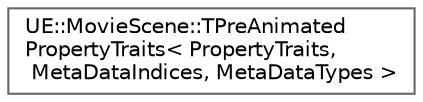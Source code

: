 digraph "Graphical Class Hierarchy"
{
 // INTERACTIVE_SVG=YES
 // LATEX_PDF_SIZE
  bgcolor="transparent";
  edge [fontname=Helvetica,fontsize=10,labelfontname=Helvetica,labelfontsize=10];
  node [fontname=Helvetica,fontsize=10,shape=box,height=0.2,width=0.4];
  rankdir="LR";
  Node0 [id="Node000000",label="UE::MovieScene::TPreAnimated\lPropertyTraits\< PropertyTraits,\l MetaDataIndices, MetaDataTypes \>",height=0.2,width=0.4,color="grey40", fillcolor="white", style="filled",URL="$d1/d98/structUE_1_1MovieScene_1_1TPreAnimatedPropertyTraits.html",tooltip="Pre-Animated traits class that wraps a user-provided property trait that defines property accessors."];
}
